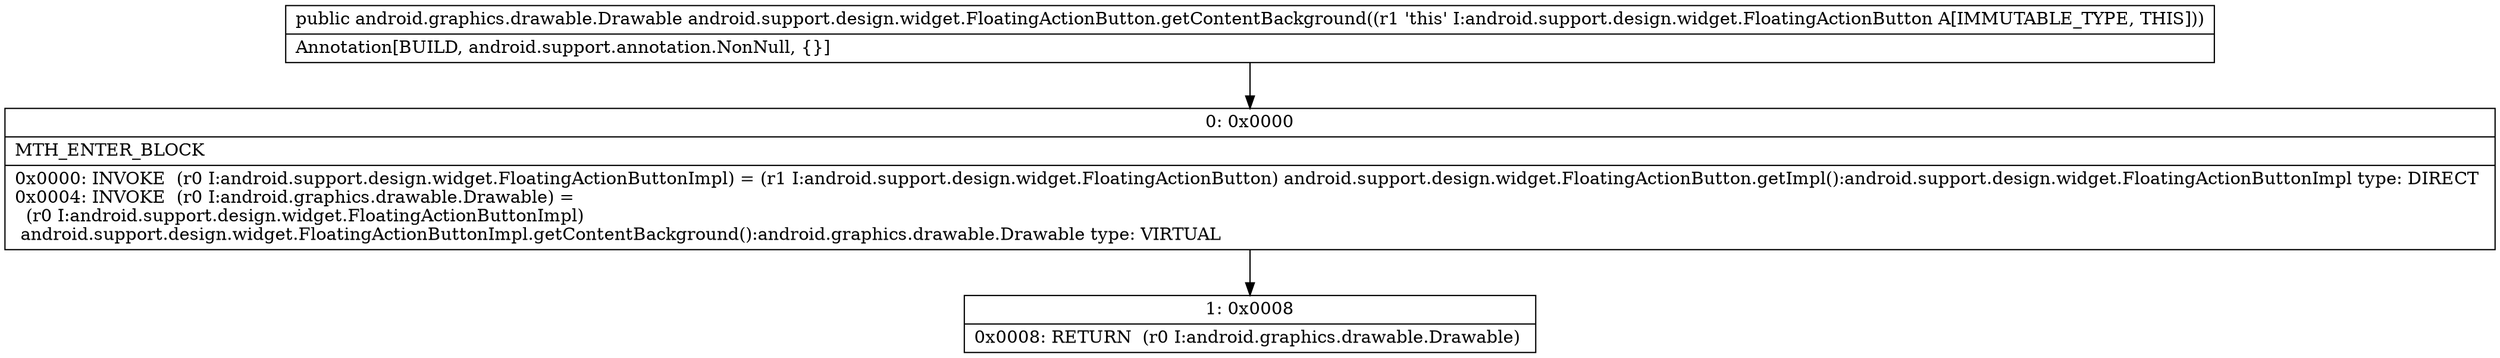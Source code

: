 digraph "CFG forandroid.support.design.widget.FloatingActionButton.getContentBackground()Landroid\/graphics\/drawable\/Drawable;" {
Node_0 [shape=record,label="{0\:\ 0x0000|MTH_ENTER_BLOCK\l|0x0000: INVOKE  (r0 I:android.support.design.widget.FloatingActionButtonImpl) = (r1 I:android.support.design.widget.FloatingActionButton) android.support.design.widget.FloatingActionButton.getImpl():android.support.design.widget.FloatingActionButtonImpl type: DIRECT \l0x0004: INVOKE  (r0 I:android.graphics.drawable.Drawable) = \l  (r0 I:android.support.design.widget.FloatingActionButtonImpl)\l android.support.design.widget.FloatingActionButtonImpl.getContentBackground():android.graphics.drawable.Drawable type: VIRTUAL \l}"];
Node_1 [shape=record,label="{1\:\ 0x0008|0x0008: RETURN  (r0 I:android.graphics.drawable.Drawable) \l}"];
MethodNode[shape=record,label="{public android.graphics.drawable.Drawable android.support.design.widget.FloatingActionButton.getContentBackground((r1 'this' I:android.support.design.widget.FloatingActionButton A[IMMUTABLE_TYPE, THIS]))  | Annotation[BUILD, android.support.annotation.NonNull, \{\}]\l}"];
MethodNode -> Node_0;
Node_0 -> Node_1;
}

